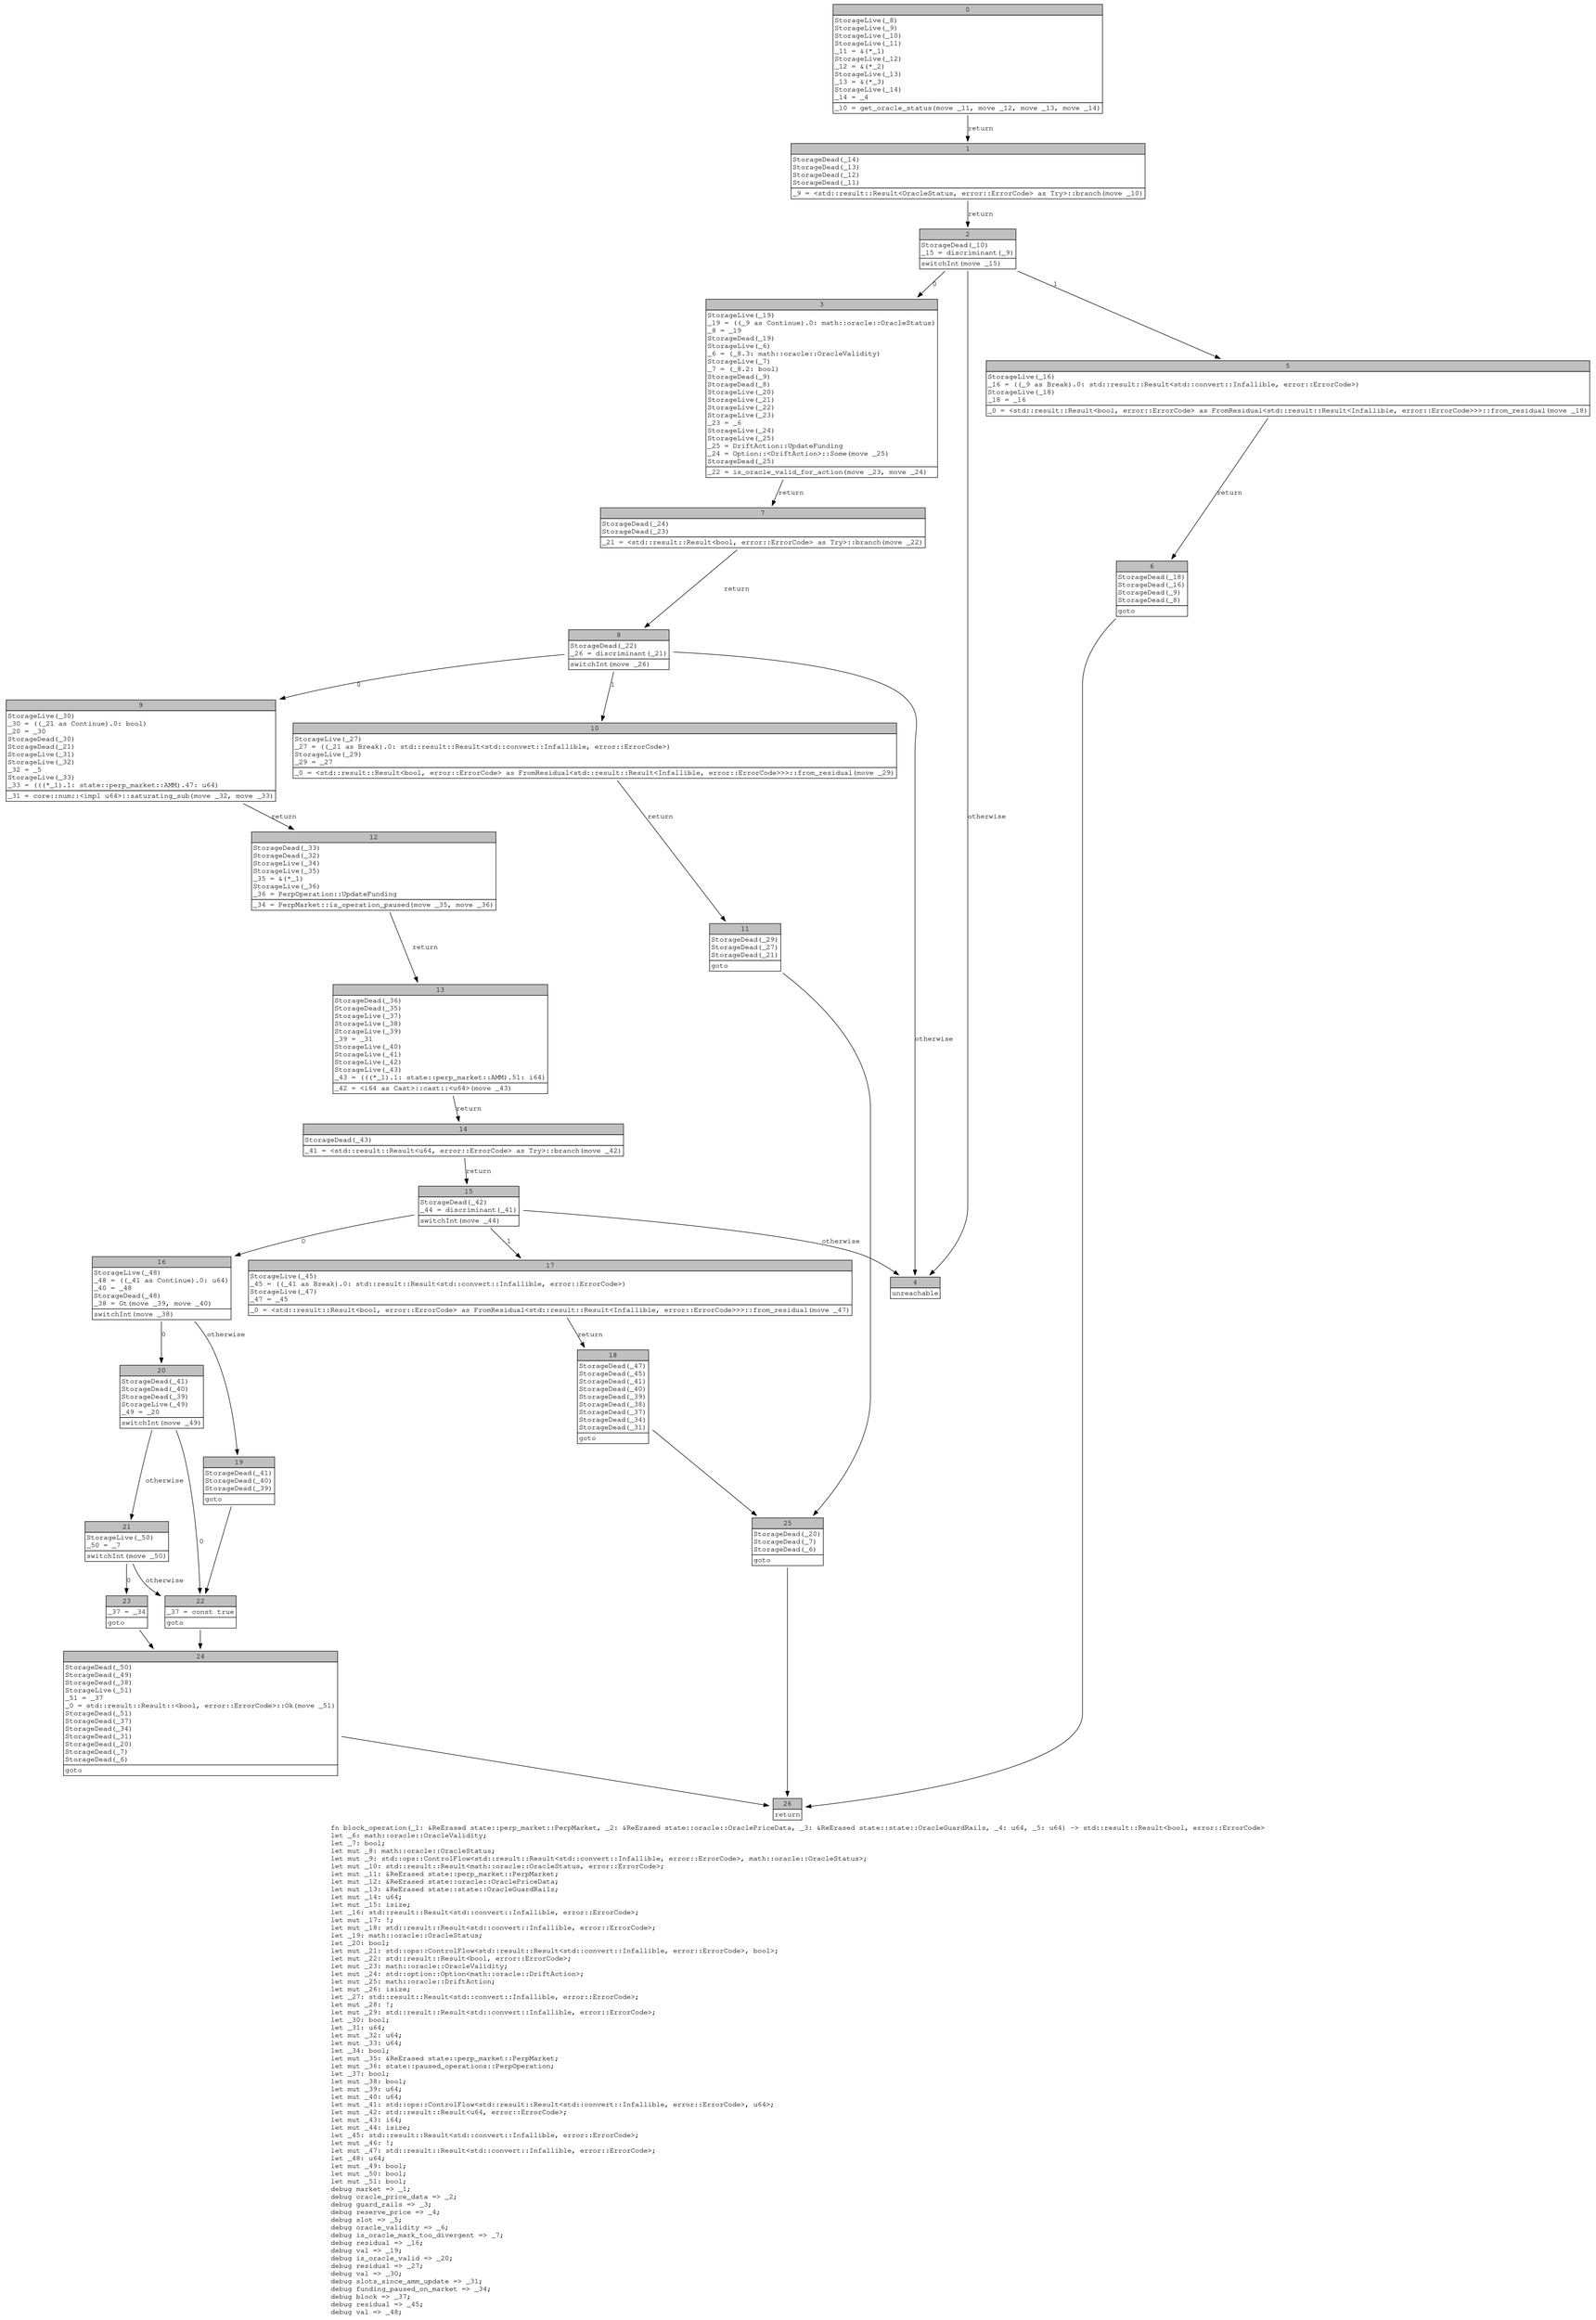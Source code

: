digraph Mir_0_2519 {
    graph [fontname="Courier, monospace"];
    node [fontname="Courier, monospace"];
    edge [fontname="Courier, monospace"];
    label=<fn block_operation(_1: &amp;ReErased state::perp_market::PerpMarket, _2: &amp;ReErased state::oracle::OraclePriceData, _3: &amp;ReErased state::state::OracleGuardRails, _4: u64, _5: u64) -&gt; std::result::Result&lt;bool, error::ErrorCode&gt;<br align="left"/>let _6: math::oracle::OracleValidity;<br align="left"/>let _7: bool;<br align="left"/>let mut _8: math::oracle::OracleStatus;<br align="left"/>let mut _9: std::ops::ControlFlow&lt;std::result::Result&lt;std::convert::Infallible, error::ErrorCode&gt;, math::oracle::OracleStatus&gt;;<br align="left"/>let mut _10: std::result::Result&lt;math::oracle::OracleStatus, error::ErrorCode&gt;;<br align="left"/>let mut _11: &amp;ReErased state::perp_market::PerpMarket;<br align="left"/>let mut _12: &amp;ReErased state::oracle::OraclePriceData;<br align="left"/>let mut _13: &amp;ReErased state::state::OracleGuardRails;<br align="left"/>let mut _14: u64;<br align="left"/>let mut _15: isize;<br align="left"/>let _16: std::result::Result&lt;std::convert::Infallible, error::ErrorCode&gt;;<br align="left"/>let mut _17: !;<br align="left"/>let mut _18: std::result::Result&lt;std::convert::Infallible, error::ErrorCode&gt;;<br align="left"/>let _19: math::oracle::OracleStatus;<br align="left"/>let _20: bool;<br align="left"/>let mut _21: std::ops::ControlFlow&lt;std::result::Result&lt;std::convert::Infallible, error::ErrorCode&gt;, bool&gt;;<br align="left"/>let mut _22: std::result::Result&lt;bool, error::ErrorCode&gt;;<br align="left"/>let mut _23: math::oracle::OracleValidity;<br align="left"/>let mut _24: std::option::Option&lt;math::oracle::DriftAction&gt;;<br align="left"/>let mut _25: math::oracle::DriftAction;<br align="left"/>let mut _26: isize;<br align="left"/>let _27: std::result::Result&lt;std::convert::Infallible, error::ErrorCode&gt;;<br align="left"/>let mut _28: !;<br align="left"/>let mut _29: std::result::Result&lt;std::convert::Infallible, error::ErrorCode&gt;;<br align="left"/>let _30: bool;<br align="left"/>let _31: u64;<br align="left"/>let mut _32: u64;<br align="left"/>let mut _33: u64;<br align="left"/>let _34: bool;<br align="left"/>let mut _35: &amp;ReErased state::perp_market::PerpMarket;<br align="left"/>let mut _36: state::paused_operations::PerpOperation;<br align="left"/>let _37: bool;<br align="left"/>let mut _38: bool;<br align="left"/>let mut _39: u64;<br align="left"/>let mut _40: u64;<br align="left"/>let mut _41: std::ops::ControlFlow&lt;std::result::Result&lt;std::convert::Infallible, error::ErrorCode&gt;, u64&gt;;<br align="left"/>let mut _42: std::result::Result&lt;u64, error::ErrorCode&gt;;<br align="left"/>let mut _43: i64;<br align="left"/>let mut _44: isize;<br align="left"/>let _45: std::result::Result&lt;std::convert::Infallible, error::ErrorCode&gt;;<br align="left"/>let mut _46: !;<br align="left"/>let mut _47: std::result::Result&lt;std::convert::Infallible, error::ErrorCode&gt;;<br align="left"/>let _48: u64;<br align="left"/>let mut _49: bool;<br align="left"/>let mut _50: bool;<br align="left"/>let mut _51: bool;<br align="left"/>debug market =&gt; _1;<br align="left"/>debug oracle_price_data =&gt; _2;<br align="left"/>debug guard_rails =&gt; _3;<br align="left"/>debug reserve_price =&gt; _4;<br align="left"/>debug slot =&gt; _5;<br align="left"/>debug oracle_validity =&gt; _6;<br align="left"/>debug is_oracle_mark_too_divergent =&gt; _7;<br align="left"/>debug residual =&gt; _16;<br align="left"/>debug val =&gt; _19;<br align="left"/>debug is_oracle_valid =&gt; _20;<br align="left"/>debug residual =&gt; _27;<br align="left"/>debug val =&gt; _30;<br align="left"/>debug slots_since_amm_update =&gt; _31;<br align="left"/>debug funding_paused_on_market =&gt; _34;<br align="left"/>debug block =&gt; _37;<br align="left"/>debug residual =&gt; _45;<br align="left"/>debug val =&gt; _48;<br align="left"/>>;
    bb0__0_2519 [shape="none", label=<<table border="0" cellborder="1" cellspacing="0"><tr><td bgcolor="gray" align="center" colspan="1">0</td></tr><tr><td align="left" balign="left">StorageLive(_8)<br/>StorageLive(_9)<br/>StorageLive(_10)<br/>StorageLive(_11)<br/>_11 = &amp;(*_1)<br/>StorageLive(_12)<br/>_12 = &amp;(*_2)<br/>StorageLive(_13)<br/>_13 = &amp;(*_3)<br/>StorageLive(_14)<br/>_14 = _4<br/></td></tr><tr><td align="left">_10 = get_oracle_status(move _11, move _12, move _13, move _14)</td></tr></table>>];
    bb1__0_2519 [shape="none", label=<<table border="0" cellborder="1" cellspacing="0"><tr><td bgcolor="gray" align="center" colspan="1">1</td></tr><tr><td align="left" balign="left">StorageDead(_14)<br/>StorageDead(_13)<br/>StorageDead(_12)<br/>StorageDead(_11)<br/></td></tr><tr><td align="left">_9 = &lt;std::result::Result&lt;OracleStatus, error::ErrorCode&gt; as Try&gt;::branch(move _10)</td></tr></table>>];
    bb2__0_2519 [shape="none", label=<<table border="0" cellborder="1" cellspacing="0"><tr><td bgcolor="gray" align="center" colspan="1">2</td></tr><tr><td align="left" balign="left">StorageDead(_10)<br/>_15 = discriminant(_9)<br/></td></tr><tr><td align="left">switchInt(move _15)</td></tr></table>>];
    bb3__0_2519 [shape="none", label=<<table border="0" cellborder="1" cellspacing="0"><tr><td bgcolor="gray" align="center" colspan="1">3</td></tr><tr><td align="left" balign="left">StorageLive(_19)<br/>_19 = ((_9 as Continue).0: math::oracle::OracleStatus)<br/>_8 = _19<br/>StorageDead(_19)<br/>StorageLive(_6)<br/>_6 = (_8.3: math::oracle::OracleValidity)<br/>StorageLive(_7)<br/>_7 = (_8.2: bool)<br/>StorageDead(_9)<br/>StorageDead(_8)<br/>StorageLive(_20)<br/>StorageLive(_21)<br/>StorageLive(_22)<br/>StorageLive(_23)<br/>_23 = _6<br/>StorageLive(_24)<br/>StorageLive(_25)<br/>_25 = DriftAction::UpdateFunding<br/>_24 = Option::&lt;DriftAction&gt;::Some(move _25)<br/>StorageDead(_25)<br/></td></tr><tr><td align="left">_22 = is_oracle_valid_for_action(move _23, move _24)</td></tr></table>>];
    bb4__0_2519 [shape="none", label=<<table border="0" cellborder="1" cellspacing="0"><tr><td bgcolor="gray" align="center" colspan="1">4</td></tr><tr><td align="left">unreachable</td></tr></table>>];
    bb5__0_2519 [shape="none", label=<<table border="0" cellborder="1" cellspacing="0"><tr><td bgcolor="gray" align="center" colspan="1">5</td></tr><tr><td align="left" balign="left">StorageLive(_16)<br/>_16 = ((_9 as Break).0: std::result::Result&lt;std::convert::Infallible, error::ErrorCode&gt;)<br/>StorageLive(_18)<br/>_18 = _16<br/></td></tr><tr><td align="left">_0 = &lt;std::result::Result&lt;bool, error::ErrorCode&gt; as FromResidual&lt;std::result::Result&lt;Infallible, error::ErrorCode&gt;&gt;&gt;::from_residual(move _18)</td></tr></table>>];
    bb6__0_2519 [shape="none", label=<<table border="0" cellborder="1" cellspacing="0"><tr><td bgcolor="gray" align="center" colspan="1">6</td></tr><tr><td align="left" balign="left">StorageDead(_18)<br/>StorageDead(_16)<br/>StorageDead(_9)<br/>StorageDead(_8)<br/></td></tr><tr><td align="left">goto</td></tr></table>>];
    bb7__0_2519 [shape="none", label=<<table border="0" cellborder="1" cellspacing="0"><tr><td bgcolor="gray" align="center" colspan="1">7</td></tr><tr><td align="left" balign="left">StorageDead(_24)<br/>StorageDead(_23)<br/></td></tr><tr><td align="left">_21 = &lt;std::result::Result&lt;bool, error::ErrorCode&gt; as Try&gt;::branch(move _22)</td></tr></table>>];
    bb8__0_2519 [shape="none", label=<<table border="0" cellborder="1" cellspacing="0"><tr><td bgcolor="gray" align="center" colspan="1">8</td></tr><tr><td align="left" balign="left">StorageDead(_22)<br/>_26 = discriminant(_21)<br/></td></tr><tr><td align="left">switchInt(move _26)</td></tr></table>>];
    bb9__0_2519 [shape="none", label=<<table border="0" cellborder="1" cellspacing="0"><tr><td bgcolor="gray" align="center" colspan="1">9</td></tr><tr><td align="left" balign="left">StorageLive(_30)<br/>_30 = ((_21 as Continue).0: bool)<br/>_20 = _30<br/>StorageDead(_30)<br/>StorageDead(_21)<br/>StorageLive(_31)<br/>StorageLive(_32)<br/>_32 = _5<br/>StorageLive(_33)<br/>_33 = (((*_1).1: state::perp_market::AMM).47: u64)<br/></td></tr><tr><td align="left">_31 = core::num::&lt;impl u64&gt;::saturating_sub(move _32, move _33)</td></tr></table>>];
    bb10__0_2519 [shape="none", label=<<table border="0" cellborder="1" cellspacing="0"><tr><td bgcolor="gray" align="center" colspan="1">10</td></tr><tr><td align="left" balign="left">StorageLive(_27)<br/>_27 = ((_21 as Break).0: std::result::Result&lt;std::convert::Infallible, error::ErrorCode&gt;)<br/>StorageLive(_29)<br/>_29 = _27<br/></td></tr><tr><td align="left">_0 = &lt;std::result::Result&lt;bool, error::ErrorCode&gt; as FromResidual&lt;std::result::Result&lt;Infallible, error::ErrorCode&gt;&gt;&gt;::from_residual(move _29)</td></tr></table>>];
    bb11__0_2519 [shape="none", label=<<table border="0" cellborder="1" cellspacing="0"><tr><td bgcolor="gray" align="center" colspan="1">11</td></tr><tr><td align="left" balign="left">StorageDead(_29)<br/>StorageDead(_27)<br/>StorageDead(_21)<br/></td></tr><tr><td align="left">goto</td></tr></table>>];
    bb12__0_2519 [shape="none", label=<<table border="0" cellborder="1" cellspacing="0"><tr><td bgcolor="gray" align="center" colspan="1">12</td></tr><tr><td align="left" balign="left">StorageDead(_33)<br/>StorageDead(_32)<br/>StorageLive(_34)<br/>StorageLive(_35)<br/>_35 = &amp;(*_1)<br/>StorageLive(_36)<br/>_36 = PerpOperation::UpdateFunding<br/></td></tr><tr><td align="left">_34 = PerpMarket::is_operation_paused(move _35, move _36)</td></tr></table>>];
    bb13__0_2519 [shape="none", label=<<table border="0" cellborder="1" cellspacing="0"><tr><td bgcolor="gray" align="center" colspan="1">13</td></tr><tr><td align="left" balign="left">StorageDead(_36)<br/>StorageDead(_35)<br/>StorageLive(_37)<br/>StorageLive(_38)<br/>StorageLive(_39)<br/>_39 = _31<br/>StorageLive(_40)<br/>StorageLive(_41)<br/>StorageLive(_42)<br/>StorageLive(_43)<br/>_43 = (((*_1).1: state::perp_market::AMM).51: i64)<br/></td></tr><tr><td align="left">_42 = &lt;i64 as Cast&gt;::cast::&lt;u64&gt;(move _43)</td></tr></table>>];
    bb14__0_2519 [shape="none", label=<<table border="0" cellborder="1" cellspacing="0"><tr><td bgcolor="gray" align="center" colspan="1">14</td></tr><tr><td align="left" balign="left">StorageDead(_43)<br/></td></tr><tr><td align="left">_41 = &lt;std::result::Result&lt;u64, error::ErrorCode&gt; as Try&gt;::branch(move _42)</td></tr></table>>];
    bb15__0_2519 [shape="none", label=<<table border="0" cellborder="1" cellspacing="0"><tr><td bgcolor="gray" align="center" colspan="1">15</td></tr><tr><td align="left" balign="left">StorageDead(_42)<br/>_44 = discriminant(_41)<br/></td></tr><tr><td align="left">switchInt(move _44)</td></tr></table>>];
    bb16__0_2519 [shape="none", label=<<table border="0" cellborder="1" cellspacing="0"><tr><td bgcolor="gray" align="center" colspan="1">16</td></tr><tr><td align="left" balign="left">StorageLive(_48)<br/>_48 = ((_41 as Continue).0: u64)<br/>_40 = _48<br/>StorageDead(_48)<br/>_38 = Gt(move _39, move _40)<br/></td></tr><tr><td align="left">switchInt(move _38)</td></tr></table>>];
    bb17__0_2519 [shape="none", label=<<table border="0" cellborder="1" cellspacing="0"><tr><td bgcolor="gray" align="center" colspan="1">17</td></tr><tr><td align="left" balign="left">StorageLive(_45)<br/>_45 = ((_41 as Break).0: std::result::Result&lt;std::convert::Infallible, error::ErrorCode&gt;)<br/>StorageLive(_47)<br/>_47 = _45<br/></td></tr><tr><td align="left">_0 = &lt;std::result::Result&lt;bool, error::ErrorCode&gt; as FromResidual&lt;std::result::Result&lt;Infallible, error::ErrorCode&gt;&gt;&gt;::from_residual(move _47)</td></tr></table>>];
    bb18__0_2519 [shape="none", label=<<table border="0" cellborder="1" cellspacing="0"><tr><td bgcolor="gray" align="center" colspan="1">18</td></tr><tr><td align="left" balign="left">StorageDead(_47)<br/>StorageDead(_45)<br/>StorageDead(_41)<br/>StorageDead(_40)<br/>StorageDead(_39)<br/>StorageDead(_38)<br/>StorageDead(_37)<br/>StorageDead(_34)<br/>StorageDead(_31)<br/></td></tr><tr><td align="left">goto</td></tr></table>>];
    bb19__0_2519 [shape="none", label=<<table border="0" cellborder="1" cellspacing="0"><tr><td bgcolor="gray" align="center" colspan="1">19</td></tr><tr><td align="left" balign="left">StorageDead(_41)<br/>StorageDead(_40)<br/>StorageDead(_39)<br/></td></tr><tr><td align="left">goto</td></tr></table>>];
    bb20__0_2519 [shape="none", label=<<table border="0" cellborder="1" cellspacing="0"><tr><td bgcolor="gray" align="center" colspan="1">20</td></tr><tr><td align="left" balign="left">StorageDead(_41)<br/>StorageDead(_40)<br/>StorageDead(_39)<br/>StorageLive(_49)<br/>_49 = _20<br/></td></tr><tr><td align="left">switchInt(move _49)</td></tr></table>>];
    bb21__0_2519 [shape="none", label=<<table border="0" cellborder="1" cellspacing="0"><tr><td bgcolor="gray" align="center" colspan="1">21</td></tr><tr><td align="left" balign="left">StorageLive(_50)<br/>_50 = _7<br/></td></tr><tr><td align="left">switchInt(move _50)</td></tr></table>>];
    bb22__0_2519 [shape="none", label=<<table border="0" cellborder="1" cellspacing="0"><tr><td bgcolor="gray" align="center" colspan="1">22</td></tr><tr><td align="left" balign="left">_37 = const true<br/></td></tr><tr><td align="left">goto</td></tr></table>>];
    bb23__0_2519 [shape="none", label=<<table border="0" cellborder="1" cellspacing="0"><tr><td bgcolor="gray" align="center" colspan="1">23</td></tr><tr><td align="left" balign="left">_37 = _34<br/></td></tr><tr><td align="left">goto</td></tr></table>>];
    bb24__0_2519 [shape="none", label=<<table border="0" cellborder="1" cellspacing="0"><tr><td bgcolor="gray" align="center" colspan="1">24</td></tr><tr><td align="left" balign="left">StorageDead(_50)<br/>StorageDead(_49)<br/>StorageDead(_38)<br/>StorageLive(_51)<br/>_51 = _37<br/>_0 = std::result::Result::&lt;bool, error::ErrorCode&gt;::Ok(move _51)<br/>StorageDead(_51)<br/>StorageDead(_37)<br/>StorageDead(_34)<br/>StorageDead(_31)<br/>StorageDead(_20)<br/>StorageDead(_7)<br/>StorageDead(_6)<br/></td></tr><tr><td align="left">goto</td></tr></table>>];
    bb25__0_2519 [shape="none", label=<<table border="0" cellborder="1" cellspacing="0"><tr><td bgcolor="gray" align="center" colspan="1">25</td></tr><tr><td align="left" balign="left">StorageDead(_20)<br/>StorageDead(_7)<br/>StorageDead(_6)<br/></td></tr><tr><td align="left">goto</td></tr></table>>];
    bb26__0_2519 [shape="none", label=<<table border="0" cellborder="1" cellspacing="0"><tr><td bgcolor="gray" align="center" colspan="1">26</td></tr><tr><td align="left">return</td></tr></table>>];
    bb0__0_2519 -> bb1__0_2519 [label="return"];
    bb1__0_2519 -> bb2__0_2519 [label="return"];
    bb2__0_2519 -> bb3__0_2519 [label="0"];
    bb2__0_2519 -> bb5__0_2519 [label="1"];
    bb2__0_2519 -> bb4__0_2519 [label="otherwise"];
    bb3__0_2519 -> bb7__0_2519 [label="return"];
    bb5__0_2519 -> bb6__0_2519 [label="return"];
    bb6__0_2519 -> bb26__0_2519 [label=""];
    bb7__0_2519 -> bb8__0_2519 [label="return"];
    bb8__0_2519 -> bb9__0_2519 [label="0"];
    bb8__0_2519 -> bb10__0_2519 [label="1"];
    bb8__0_2519 -> bb4__0_2519 [label="otherwise"];
    bb9__0_2519 -> bb12__0_2519 [label="return"];
    bb10__0_2519 -> bb11__0_2519 [label="return"];
    bb11__0_2519 -> bb25__0_2519 [label=""];
    bb12__0_2519 -> bb13__0_2519 [label="return"];
    bb13__0_2519 -> bb14__0_2519 [label="return"];
    bb14__0_2519 -> bb15__0_2519 [label="return"];
    bb15__0_2519 -> bb16__0_2519 [label="0"];
    bb15__0_2519 -> bb17__0_2519 [label="1"];
    bb15__0_2519 -> bb4__0_2519 [label="otherwise"];
    bb16__0_2519 -> bb20__0_2519 [label="0"];
    bb16__0_2519 -> bb19__0_2519 [label="otherwise"];
    bb17__0_2519 -> bb18__0_2519 [label="return"];
    bb18__0_2519 -> bb25__0_2519 [label=""];
    bb19__0_2519 -> bb22__0_2519 [label=""];
    bb20__0_2519 -> bb22__0_2519 [label="0"];
    bb20__0_2519 -> bb21__0_2519 [label="otherwise"];
    bb21__0_2519 -> bb23__0_2519 [label="0"];
    bb21__0_2519 -> bb22__0_2519 [label="otherwise"];
    bb22__0_2519 -> bb24__0_2519 [label=""];
    bb23__0_2519 -> bb24__0_2519 [label=""];
    bb24__0_2519 -> bb26__0_2519 [label=""];
    bb25__0_2519 -> bb26__0_2519 [label=""];
}
